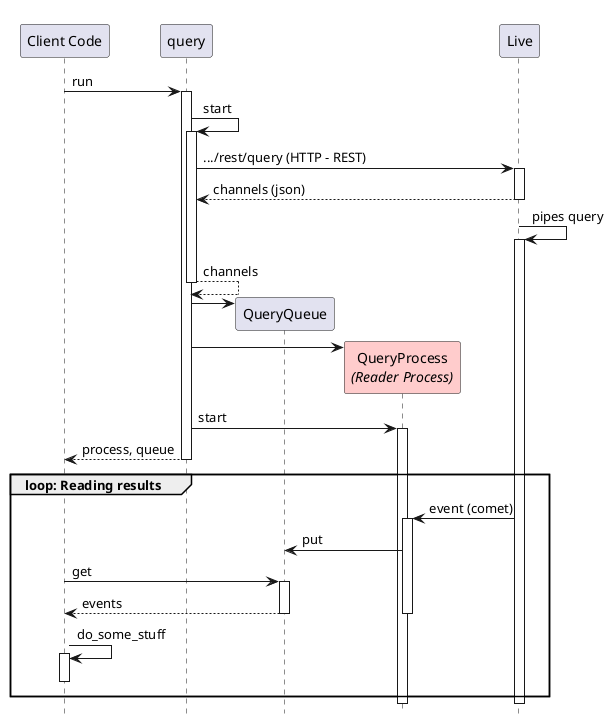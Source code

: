 @startuml

hide footbox

participant "Client Code" as client
participant query
participant QueryQueue
participant QueryProcess as "QueryProcess\n//(Reader Process)//"#ffcccc
'end box

client -> query ++: run
    query -> query ++ : start
        query -> Live ++ : .../rest/query (HTTP - REST)
        query <-- Live -- : channels (json)
        Live -> Live ++: pipes query
    query --> query --: channels

    query -> QueryQueue **
    box "Reader Process"
    query -> QueryProcess **
    end box
    query -> QueryProcess ++: start

client <-- query --: process, queue

group loop: Reading results
    Live -> QueryProcess ++: event (comet)
    QueryProcess -> QueryQueue : put
    client -> QueryQueue ++: get
    return events
    deactivate QueryProcess
    client -> client ++: do_some_stuff
    deactivate client
end

deactivate QueryProcess
deactivate Live

@enduml
